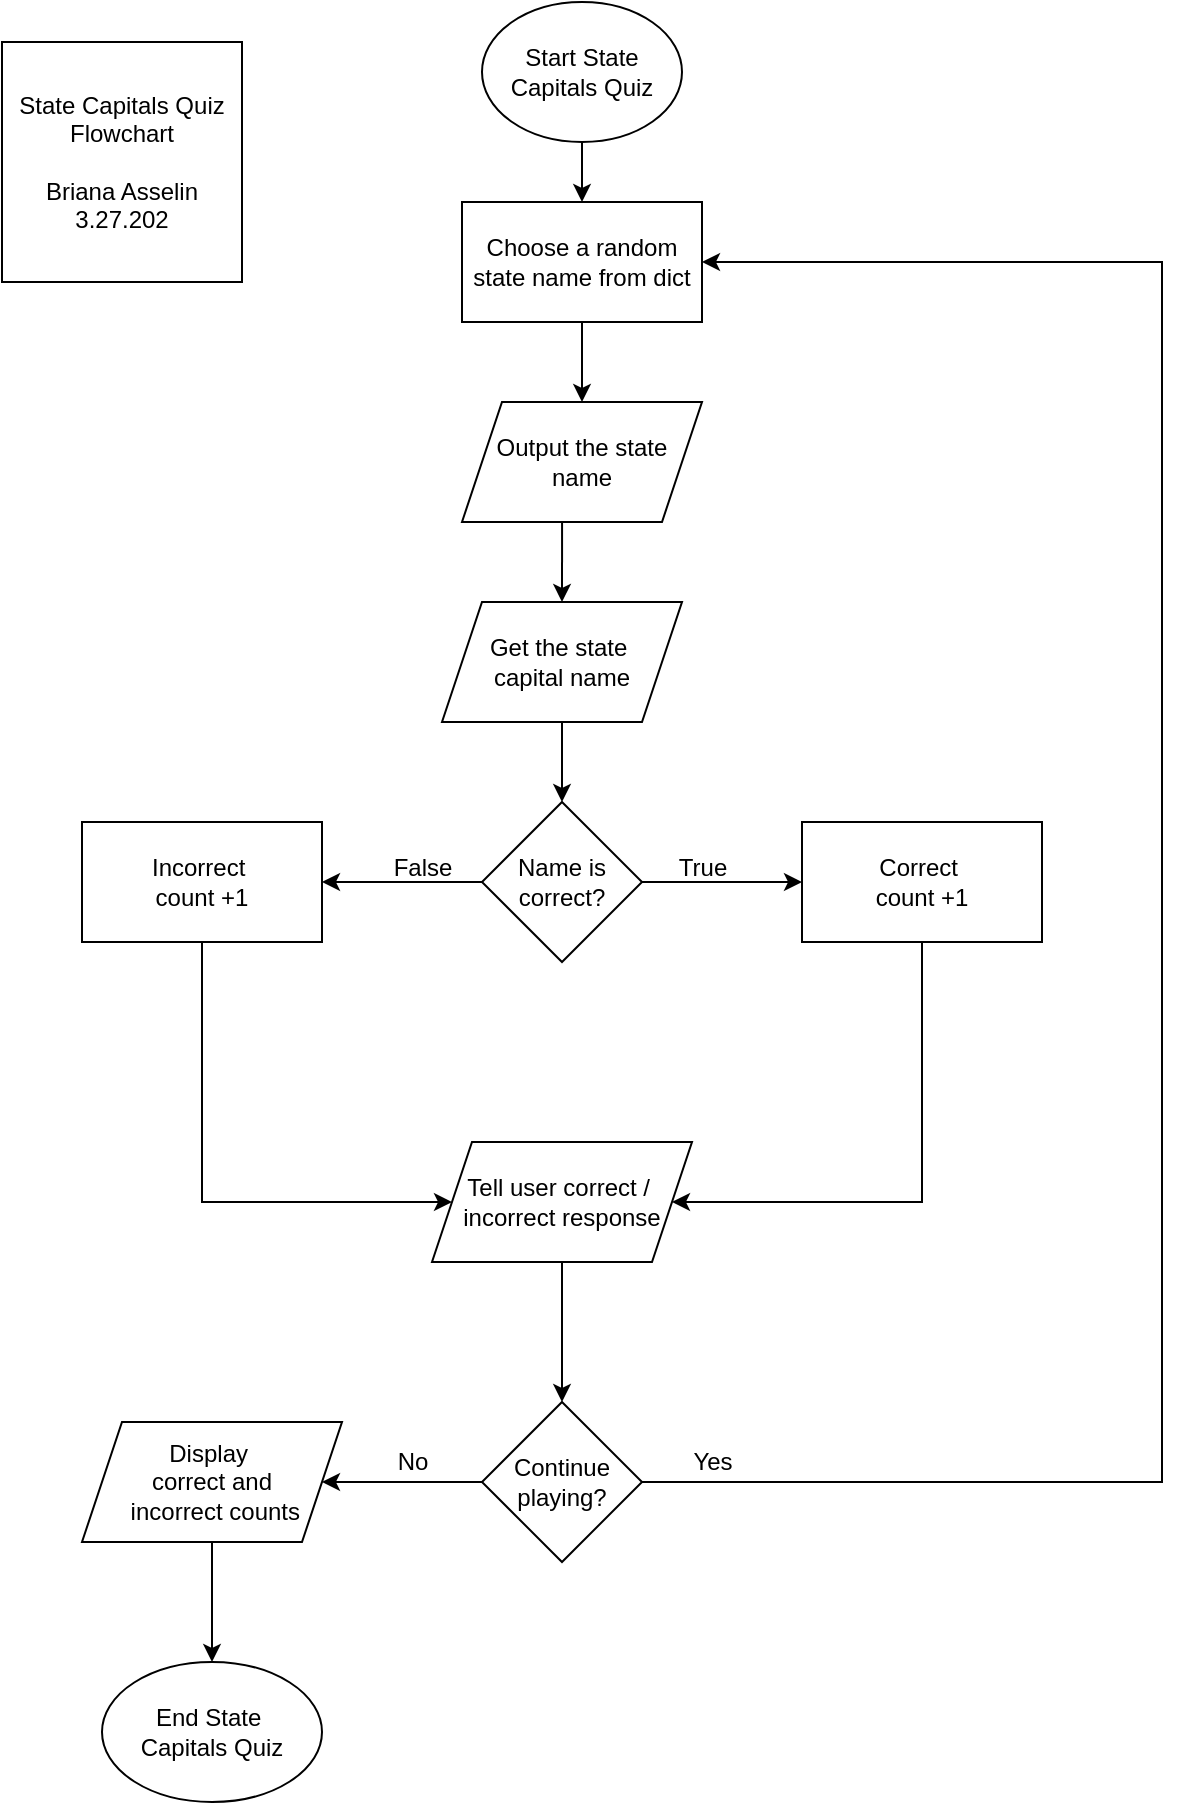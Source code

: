 <mxfile version="24.2.0" type="github">
  <diagram id="C5RBs43oDa-KdzZeNtuy" name="Page-1">
    <mxGraphModel dx="869" dy="557" grid="1" gridSize="10" guides="1" tooltips="1" connect="1" arrows="1" fold="1" page="1" pageScale="1" pageWidth="827" pageHeight="1169" math="0" shadow="0">
      <root>
        <mxCell id="WIyWlLk6GJQsqaUBKTNV-0" />
        <mxCell id="WIyWlLk6GJQsqaUBKTNV-1" parent="WIyWlLk6GJQsqaUBKTNV-0" />
        <mxCell id="7GmShivWzrCuYSc-q1V7-0" value="Start State Capitals Quiz" style="ellipse;whiteSpace=wrap;html=1;" vertex="1" parent="WIyWlLk6GJQsqaUBKTNV-1">
          <mxGeometry x="340" y="40" width="100" height="70" as="geometry" />
        </mxCell>
        <mxCell id="7GmShivWzrCuYSc-q1V7-1" value="" style="endArrow=classic;html=1;rounded=0;exitX=0.5;exitY=1;exitDx=0;exitDy=0;entryX=0.5;entryY=0;entryDx=0;entryDy=0;" edge="1" parent="WIyWlLk6GJQsqaUBKTNV-1" source="7GmShivWzrCuYSc-q1V7-0" target="7GmShivWzrCuYSc-q1V7-4">
          <mxGeometry width="50" height="50" relative="1" as="geometry">
            <mxPoint x="390" y="370" as="sourcePoint" />
            <mxPoint x="390" y="160" as="targetPoint" />
          </mxGeometry>
        </mxCell>
        <mxCell id="7GmShivWzrCuYSc-q1V7-2" value="End State&amp;nbsp;&lt;div&gt;Capitals Quiz&lt;/div&gt;" style="ellipse;whiteSpace=wrap;html=1;" vertex="1" parent="WIyWlLk6GJQsqaUBKTNV-1">
          <mxGeometry x="150" y="870" width="110" height="70" as="geometry" />
        </mxCell>
        <mxCell id="7GmShivWzrCuYSc-q1V7-3" value="Output the state name" style="shape=parallelogram;perimeter=parallelogramPerimeter;whiteSpace=wrap;html=1;fixedSize=1;" vertex="1" parent="WIyWlLk6GJQsqaUBKTNV-1">
          <mxGeometry x="330" y="240" width="120" height="60" as="geometry" />
        </mxCell>
        <mxCell id="7GmShivWzrCuYSc-q1V7-4" value="Choose a random state name from dict" style="rounded=0;whiteSpace=wrap;html=1;" vertex="1" parent="WIyWlLk6GJQsqaUBKTNV-1">
          <mxGeometry x="330" y="140" width="120" height="60" as="geometry" />
        </mxCell>
        <mxCell id="7GmShivWzrCuYSc-q1V7-5" value="" style="endArrow=classic;html=1;rounded=0;exitX=0.5;exitY=1;exitDx=0;exitDy=0;entryX=0.5;entryY=0;entryDx=0;entryDy=0;" edge="1" parent="WIyWlLk6GJQsqaUBKTNV-1" source="7GmShivWzrCuYSc-q1V7-4" target="7GmShivWzrCuYSc-q1V7-3">
          <mxGeometry width="50" height="50" relative="1" as="geometry">
            <mxPoint x="389.5" y="220" as="sourcePoint" />
            <mxPoint x="390" y="260" as="targetPoint" />
          </mxGeometry>
        </mxCell>
        <mxCell id="7GmShivWzrCuYSc-q1V7-7" value="Get the state&amp;nbsp;&lt;div&gt;capital name&lt;/div&gt;" style="shape=parallelogram;perimeter=parallelogramPerimeter;whiteSpace=wrap;html=1;fixedSize=1;" vertex="1" parent="WIyWlLk6GJQsqaUBKTNV-1">
          <mxGeometry x="320" y="340" width="120" height="60" as="geometry" />
        </mxCell>
        <mxCell id="7GmShivWzrCuYSc-q1V7-8" value="" style="endArrow=classic;html=1;rounded=0;exitX=0.417;exitY=1;exitDx=0;exitDy=0;entryX=0.5;entryY=0;entryDx=0;entryDy=0;exitPerimeter=0;" edge="1" parent="WIyWlLk6GJQsqaUBKTNV-1" source="7GmShivWzrCuYSc-q1V7-3" target="7GmShivWzrCuYSc-q1V7-7">
          <mxGeometry width="50" height="50" relative="1" as="geometry">
            <mxPoint x="500" y="300" as="sourcePoint" />
            <mxPoint x="500" y="350" as="targetPoint" />
          </mxGeometry>
        </mxCell>
        <mxCell id="7GmShivWzrCuYSc-q1V7-13" value="" style="edgeStyle=orthogonalEdgeStyle;rounded=0;orthogonalLoop=1;jettySize=auto;html=1;entryX=0;entryY=0.5;entryDx=0;entryDy=0;" edge="1" parent="WIyWlLk6GJQsqaUBKTNV-1" source="7GmShivWzrCuYSc-q1V7-9" target="7GmShivWzrCuYSc-q1V7-36">
          <mxGeometry relative="1" as="geometry">
            <mxPoint x="490" y="480" as="targetPoint" />
          </mxGeometry>
        </mxCell>
        <mxCell id="7GmShivWzrCuYSc-q1V7-16" value="" style="edgeStyle=orthogonalEdgeStyle;rounded=0;orthogonalLoop=1;jettySize=auto;html=1;entryX=1;entryY=0.5;entryDx=0;entryDy=0;" edge="1" parent="WIyWlLk6GJQsqaUBKTNV-1" source="7GmShivWzrCuYSc-q1V7-9" target="7GmShivWzrCuYSc-q1V7-32">
          <mxGeometry relative="1" as="geometry">
            <mxPoint x="270" y="480" as="targetPoint" />
          </mxGeometry>
        </mxCell>
        <mxCell id="7GmShivWzrCuYSc-q1V7-9" value="Name is correct?" style="rhombus;whiteSpace=wrap;html=1;" vertex="1" parent="WIyWlLk6GJQsqaUBKTNV-1">
          <mxGeometry x="340" y="440" width="80" height="80" as="geometry" />
        </mxCell>
        <mxCell id="7GmShivWzrCuYSc-q1V7-14" value="True" style="text;html=1;align=center;verticalAlign=middle;resizable=0;points=[];autosize=1;strokeColor=none;fillColor=none;" vertex="1" parent="WIyWlLk6GJQsqaUBKTNV-1">
          <mxGeometry x="425" y="458" width="50" height="30" as="geometry" />
        </mxCell>
        <mxCell id="7GmShivWzrCuYSc-q1V7-17" value="False" style="text;html=1;align=center;verticalAlign=middle;resizable=0;points=[];autosize=1;strokeColor=none;fillColor=none;" vertex="1" parent="WIyWlLk6GJQsqaUBKTNV-1">
          <mxGeometry x="285" y="458" width="50" height="30" as="geometry" />
        </mxCell>
        <mxCell id="7GmShivWzrCuYSc-q1V7-18" value="" style="endArrow=classic;html=1;rounded=0;exitX=0.5;exitY=1;exitDx=0;exitDy=0;entryX=0.5;entryY=0;entryDx=0;entryDy=0;" edge="1" parent="WIyWlLk6GJQsqaUBKTNV-1" source="7GmShivWzrCuYSc-q1V7-7" target="7GmShivWzrCuYSc-q1V7-9">
          <mxGeometry width="50" height="50" relative="1" as="geometry">
            <mxPoint x="390" y="570" as="sourcePoint" />
            <mxPoint x="440" y="520" as="targetPoint" />
          </mxGeometry>
        </mxCell>
        <mxCell id="7GmShivWzrCuYSc-q1V7-19" value="Continue playing?" style="rhombus;whiteSpace=wrap;html=1;" vertex="1" parent="WIyWlLk6GJQsqaUBKTNV-1">
          <mxGeometry x="340" y="740" width="80" height="80" as="geometry" />
        </mxCell>
        <mxCell id="7GmShivWzrCuYSc-q1V7-20" value="" style="endArrow=classic;html=1;rounded=0;exitX=0;exitY=0.5;exitDx=0;exitDy=0;entryX=1;entryY=0.5;entryDx=0;entryDy=0;" edge="1" parent="WIyWlLk6GJQsqaUBKTNV-1" source="7GmShivWzrCuYSc-q1V7-19" target="7GmShivWzrCuYSc-q1V7-31">
          <mxGeometry width="50" height="50" relative="1" as="geometry">
            <mxPoint x="400" y="715" as="sourcePoint" />
            <mxPoint x="270" y="780" as="targetPoint" />
          </mxGeometry>
        </mxCell>
        <mxCell id="7GmShivWzrCuYSc-q1V7-22" value="" style="endArrow=classic;html=1;rounded=0;exitX=1;exitY=0.5;exitDx=0;exitDy=0;entryX=1;entryY=0.5;entryDx=0;entryDy=0;" edge="1" parent="WIyWlLk6GJQsqaUBKTNV-1" source="7GmShivWzrCuYSc-q1V7-19" target="7GmShivWzrCuYSc-q1V7-4">
          <mxGeometry width="50" height="50" relative="1" as="geometry">
            <mxPoint x="440" y="635" as="sourcePoint" />
            <mxPoint x="670" y="80" as="targetPoint" />
            <Array as="points">
              <mxPoint x="680" y="780" />
              <mxPoint x="680" y="170" />
            </Array>
          </mxGeometry>
        </mxCell>
        <mxCell id="7GmShivWzrCuYSc-q1V7-25" value="Yes" style="text;html=1;align=center;verticalAlign=middle;resizable=0;points=[];autosize=1;strokeColor=none;fillColor=none;" vertex="1" parent="WIyWlLk6GJQsqaUBKTNV-1">
          <mxGeometry x="435" y="755" width="40" height="30" as="geometry" />
        </mxCell>
        <mxCell id="7GmShivWzrCuYSc-q1V7-27" value="No" style="text;html=1;align=center;verticalAlign=middle;resizable=0;points=[];autosize=1;strokeColor=none;fillColor=none;" vertex="1" parent="WIyWlLk6GJQsqaUBKTNV-1">
          <mxGeometry x="285" y="755" width="40" height="30" as="geometry" />
        </mxCell>
        <mxCell id="7GmShivWzrCuYSc-q1V7-28" value="" style="endArrow=classic;html=1;rounded=0;exitX=0.5;exitY=1;exitDx=0;exitDy=0;entryX=0;entryY=0.5;entryDx=0;entryDy=0;" edge="1" parent="WIyWlLk6GJQsqaUBKTNV-1" source="7GmShivWzrCuYSc-q1V7-32" target="7GmShivWzrCuYSc-q1V7-41">
          <mxGeometry width="50" height="50" relative="1" as="geometry">
            <mxPoint x="210.04" y="510.48" as="sourcePoint" />
            <mxPoint x="200" y="570" as="targetPoint" />
            <Array as="points">
              <mxPoint x="200" y="640" />
            </Array>
          </mxGeometry>
        </mxCell>
        <mxCell id="7GmShivWzrCuYSc-q1V7-29" value="" style="endArrow=classic;html=1;rounded=0;exitX=0.5;exitY=1;exitDx=0;exitDy=0;entryX=1;entryY=0.5;entryDx=0;entryDy=0;" edge="1" parent="WIyWlLk6GJQsqaUBKTNV-1" source="7GmShivWzrCuYSc-q1V7-36" target="7GmShivWzrCuYSc-q1V7-41">
          <mxGeometry width="50" height="50" relative="1" as="geometry">
            <mxPoint x="540" y="510" as="sourcePoint" />
            <mxPoint x="560" y="580" as="targetPoint" />
            <Array as="points">
              <mxPoint x="560" y="640" />
            </Array>
          </mxGeometry>
        </mxCell>
        <mxCell id="7GmShivWzrCuYSc-q1V7-30" value="State Capitals Quiz Flowchart&lt;div&gt;&lt;br&gt;&lt;/div&gt;&lt;div&gt;Briana Asselin&lt;/div&gt;&lt;div&gt;3.27.202&lt;/div&gt;" style="rounded=0;whiteSpace=wrap;html=1;" vertex="1" parent="WIyWlLk6GJQsqaUBKTNV-1">
          <mxGeometry x="100" y="60" width="120" height="120" as="geometry" />
        </mxCell>
        <mxCell id="7GmShivWzrCuYSc-q1V7-31" value="Display&amp;nbsp;&lt;div&gt;correct and&lt;/div&gt;&lt;div&gt;&amp;nbsp;incorrect counts&lt;/div&gt;" style="shape=parallelogram;perimeter=parallelogramPerimeter;whiteSpace=wrap;html=1;fixedSize=1;" vertex="1" parent="WIyWlLk6GJQsqaUBKTNV-1">
          <mxGeometry x="140" y="750" width="130" height="60" as="geometry" />
        </mxCell>
        <mxCell id="7GmShivWzrCuYSc-q1V7-32" value="Incorrect&amp;nbsp;&lt;div&gt;count +1&lt;/div&gt;" style="rounded=0;whiteSpace=wrap;html=1;" vertex="1" parent="WIyWlLk6GJQsqaUBKTNV-1">
          <mxGeometry x="140" y="450" width="120" height="60" as="geometry" />
        </mxCell>
        <mxCell id="7GmShivWzrCuYSc-q1V7-36" value="Correct&amp;nbsp;&lt;div&gt;count +1&lt;/div&gt;" style="rounded=0;whiteSpace=wrap;html=1;" vertex="1" parent="WIyWlLk6GJQsqaUBKTNV-1">
          <mxGeometry x="500" y="450" width="120" height="60" as="geometry" />
        </mxCell>
        <mxCell id="7GmShivWzrCuYSc-q1V7-39" value="" style="endArrow=classic;html=1;rounded=0;exitX=0.5;exitY=1;exitDx=0;exitDy=0;entryX=0.5;entryY=0;entryDx=0;entryDy=0;" edge="1" parent="WIyWlLk6GJQsqaUBKTNV-1" source="7GmShivWzrCuYSc-q1V7-31" target="7GmShivWzrCuYSc-q1V7-2">
          <mxGeometry width="50" height="50" relative="1" as="geometry">
            <mxPoint x="240" y="860" as="sourcePoint" />
            <mxPoint x="290" y="810" as="targetPoint" />
          </mxGeometry>
        </mxCell>
        <mxCell id="7GmShivWzrCuYSc-q1V7-41" value="Tell user correct /&amp;nbsp;&lt;div&gt;incorrect response&lt;/div&gt;" style="shape=parallelogram;perimeter=parallelogramPerimeter;whiteSpace=wrap;html=1;fixedSize=1;" vertex="1" parent="WIyWlLk6GJQsqaUBKTNV-1">
          <mxGeometry x="315" y="610" width="130" height="60" as="geometry" />
        </mxCell>
        <mxCell id="7GmShivWzrCuYSc-q1V7-42" value="" style="endArrow=classic;html=1;rounded=0;exitX=0.5;exitY=1;exitDx=0;exitDy=0;entryX=0.5;entryY=0;entryDx=0;entryDy=0;" edge="1" parent="WIyWlLk6GJQsqaUBKTNV-1" source="7GmShivWzrCuYSc-q1V7-41" target="7GmShivWzrCuYSc-q1V7-19">
          <mxGeometry width="50" height="50" relative="1" as="geometry">
            <mxPoint x="390" y="780" as="sourcePoint" />
            <mxPoint x="440" y="730" as="targetPoint" />
          </mxGeometry>
        </mxCell>
      </root>
    </mxGraphModel>
  </diagram>
</mxfile>
